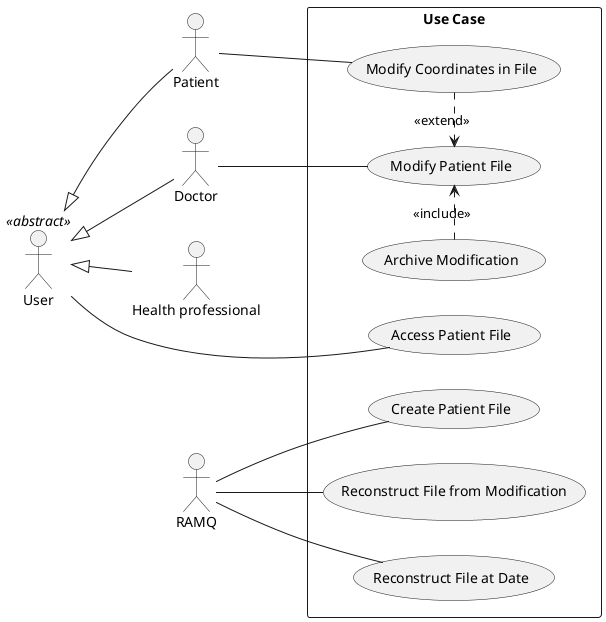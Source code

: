 @startuml use-case

left to right direction
skinparam packageStyle rect
actor "User" as user <<abstract>>
actor "Patient" as patient
actor "Doctor" as doctor
actor "Health professional" as health_professional
actor "RAMQ" as ramq
rectangle "Use Case" {
  user <|-- patient
  user <|-- doctor
  user <|-- health_professional
  user -- (Access Patient File)
  doctor -- (Modify Patient File)
  patient -- (Modify Coordinates in File)
  (Modify Coordinates in File) .> (Modify Patient File) : <<extend>>
  ramq -- (Create Patient File)
  (Archive Modification) .> (Modify Patient File) : <<include>>
  ramq -- (Reconstruct File from Modification)
  ramq -- (Reconstruct File at Date)
}

@enduml